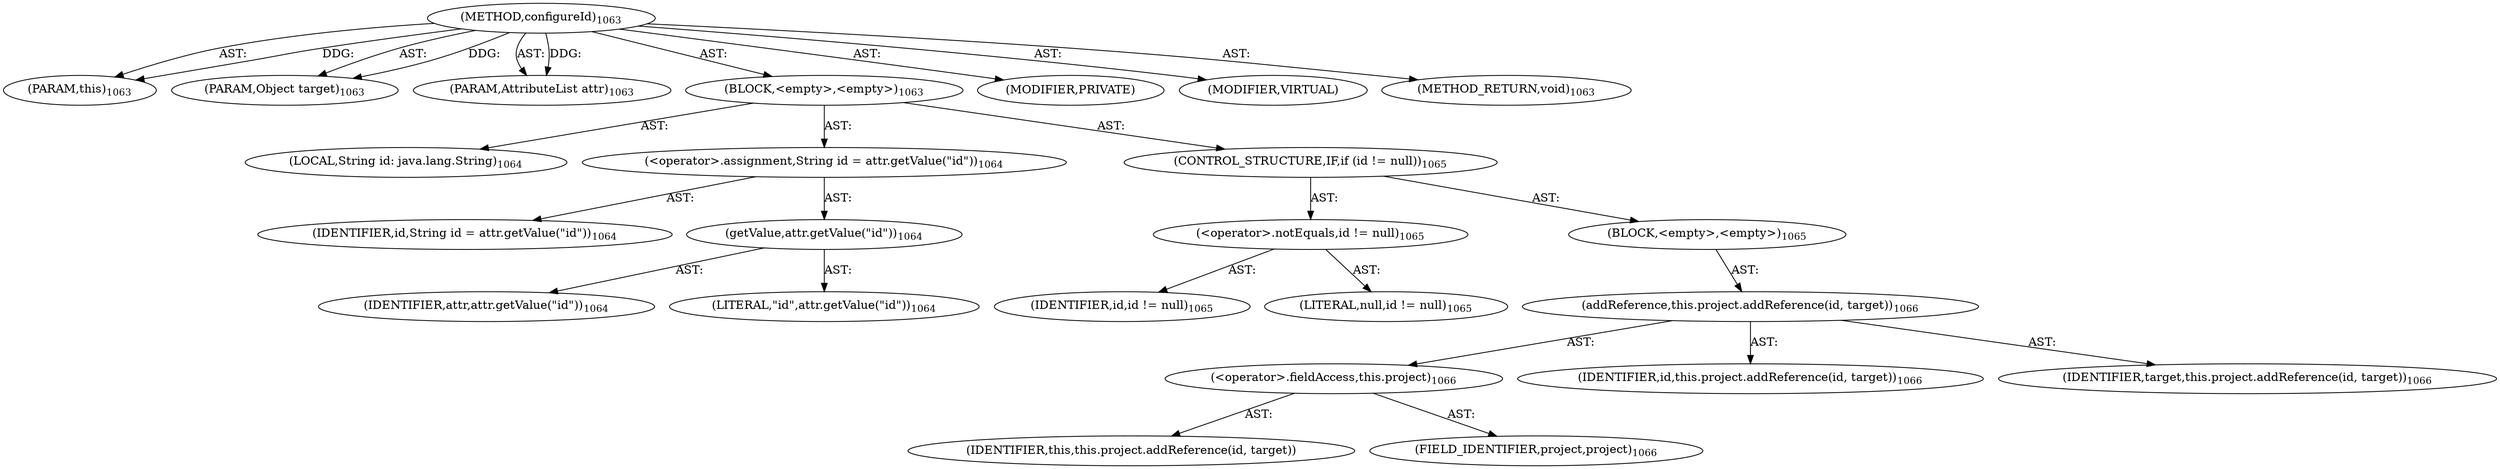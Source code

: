 digraph "configureId" {  
"111669149728" [label = <(METHOD,configureId)<SUB>1063</SUB>> ]
"115964117097" [label = <(PARAM,this)<SUB>1063</SUB>> ]
"115964117098" [label = <(PARAM,Object target)<SUB>1063</SUB>> ]
"115964117099" [label = <(PARAM,AttributeList attr)<SUB>1063</SUB>> ]
"25769803924" [label = <(BLOCK,&lt;empty&gt;,&lt;empty&gt;)<SUB>1063</SUB>> ]
"94489280580" [label = <(LOCAL,String id: java.lang.String)<SUB>1064</SUB>> ]
"30064771707" [label = <(&lt;operator&gt;.assignment,String id = attr.getValue(&quot;id&quot;))<SUB>1064</SUB>> ]
"68719477298" [label = <(IDENTIFIER,id,String id = attr.getValue(&quot;id&quot;))<SUB>1064</SUB>> ]
"30064771708" [label = <(getValue,attr.getValue(&quot;id&quot;))<SUB>1064</SUB>> ]
"68719477299" [label = <(IDENTIFIER,attr,attr.getValue(&quot;id&quot;))<SUB>1064</SUB>> ]
"90194313295" [label = <(LITERAL,&quot;id&quot;,attr.getValue(&quot;id&quot;))<SUB>1064</SUB>> ]
"47244640340" [label = <(CONTROL_STRUCTURE,IF,if (id != null))<SUB>1065</SUB>> ]
"30064771709" [label = <(&lt;operator&gt;.notEquals,id != null)<SUB>1065</SUB>> ]
"68719477300" [label = <(IDENTIFIER,id,id != null)<SUB>1065</SUB>> ]
"90194313296" [label = <(LITERAL,null,id != null)<SUB>1065</SUB>> ]
"25769803925" [label = <(BLOCK,&lt;empty&gt;,&lt;empty&gt;)<SUB>1065</SUB>> ]
"30064771710" [label = <(addReference,this.project.addReference(id, target))<SUB>1066</SUB>> ]
"30064771711" [label = <(&lt;operator&gt;.fieldAccess,this.project)<SUB>1066</SUB>> ]
"68719477301" [label = <(IDENTIFIER,this,this.project.addReference(id, target))> ]
"55834575061" [label = <(FIELD_IDENTIFIER,project,project)<SUB>1066</SUB>> ]
"68719477302" [label = <(IDENTIFIER,id,this.project.addReference(id, target))<SUB>1066</SUB>> ]
"68719477303" [label = <(IDENTIFIER,target,this.project.addReference(id, target))<SUB>1066</SUB>> ]
"133143986263" [label = <(MODIFIER,PRIVATE)> ]
"133143986264" [label = <(MODIFIER,VIRTUAL)> ]
"128849018912" [label = <(METHOD_RETURN,void)<SUB>1063</SUB>> ]
  "111669149728" -> "115964117097"  [ label = "AST: "] 
  "111669149728" -> "115964117098"  [ label = "AST: "] 
  "111669149728" -> "115964117099"  [ label = "AST: "] 
  "111669149728" -> "25769803924"  [ label = "AST: "] 
  "111669149728" -> "133143986263"  [ label = "AST: "] 
  "111669149728" -> "133143986264"  [ label = "AST: "] 
  "111669149728" -> "128849018912"  [ label = "AST: "] 
  "25769803924" -> "94489280580"  [ label = "AST: "] 
  "25769803924" -> "30064771707"  [ label = "AST: "] 
  "25769803924" -> "47244640340"  [ label = "AST: "] 
  "30064771707" -> "68719477298"  [ label = "AST: "] 
  "30064771707" -> "30064771708"  [ label = "AST: "] 
  "30064771708" -> "68719477299"  [ label = "AST: "] 
  "30064771708" -> "90194313295"  [ label = "AST: "] 
  "47244640340" -> "30064771709"  [ label = "AST: "] 
  "47244640340" -> "25769803925"  [ label = "AST: "] 
  "30064771709" -> "68719477300"  [ label = "AST: "] 
  "30064771709" -> "90194313296"  [ label = "AST: "] 
  "25769803925" -> "30064771710"  [ label = "AST: "] 
  "30064771710" -> "30064771711"  [ label = "AST: "] 
  "30064771710" -> "68719477302"  [ label = "AST: "] 
  "30064771710" -> "68719477303"  [ label = "AST: "] 
  "30064771711" -> "68719477301"  [ label = "AST: "] 
  "30064771711" -> "55834575061"  [ label = "AST: "] 
  "111669149728" -> "115964117097"  [ label = "DDG: "] 
  "111669149728" -> "115964117098"  [ label = "DDG: "] 
  "111669149728" -> "115964117099"  [ label = "DDG: "] 
}
